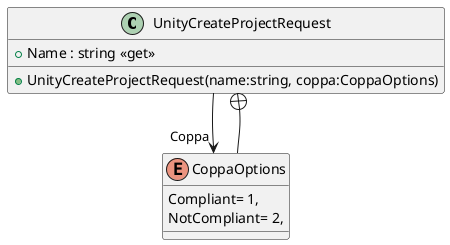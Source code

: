 @startuml
class UnityCreateProjectRequest {
    + UnityCreateProjectRequest(name:string, coppa:CoppaOptions)
    + Name : string <<get>>
}
enum CoppaOptions {
    Compliant= 1,
    NotCompliant= 2,
}
UnityCreateProjectRequest --> "Coppa" CoppaOptions
UnityCreateProjectRequest +-- CoppaOptions
@enduml
